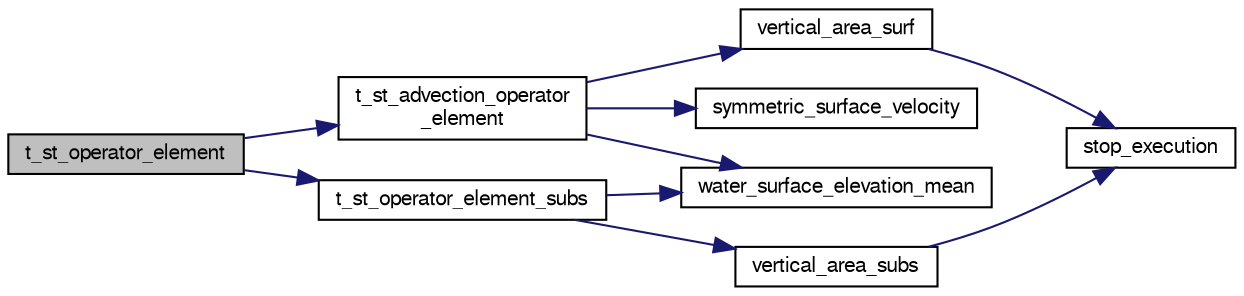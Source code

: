 digraph "t_st_operator_element"
{
  bgcolor="transparent";
  edge [fontname="FreeSans",fontsize="10",labelfontname="FreeSans",labelfontsize="10"];
  node [fontname="FreeSans",fontsize="10",shape=record];
  rankdir="LR";
  Node1 [label="t_st_operator_element",height=0.2,width=0.4,color="black", fillcolor="grey75", style="filled" fontcolor="black"];
  Node1 -> Node2 [color="midnightblue",fontsize="10",style="solid"];
  Node2 [label="t_st_advection_operator\l_element",height=0.2,width=0.4,color="black",URL="$b__v__advection_8c.html#a5aeb3dfcddcdffbfeccd32979db2cb49"];
  Node2 -> Node3 [color="midnightblue",fontsize="10",style="solid"];
  Node3 [label="water_surface_elevation_mean",height=0.2,width=0.4,color="black",URL="$b__solver_8c.html#a91803fd42436b7e4151bbd2e57be7d41"];
  Node2 -> Node4 [color="midnightblue",fontsize="10",style="solid"];
  Node4 [label="vertical_area_surf",height=0.2,width=0.4,color="black",URL="$b__volumes_8c.html#a03db2e763463748d2af87419e099363c"];
  Node4 -> Node5 [color="midnightblue",fontsize="10",style="solid"];
  Node5 [label="stop_execution",height=0.2,width=0.4,color="black",URL="$t__utilities_8h.html#aad115bd95a94025215aa780dfcf894aa"];
  Node2 -> Node6 [color="midnightblue",fontsize="10",style="solid"];
  Node6 [label="symmetric_surface_velocity",height=0.2,width=0.4,color="black",URL="$b__v__advection_8c.html#a90b462038ce0e2e224027de0a94b58d0"];
  Node1 -> Node7 [color="midnightblue",fontsize="10",style="solid"];
  Node7 [label="t_st_operator_element_subs",height=0.2,width=0.4,color="black",URL="$b__solver_8c.html#aa28812ccdb9aa194c69d311db3b6648e"];
  Node7 -> Node8 [color="midnightblue",fontsize="10",style="solid"];
  Node8 [label="vertical_area_subs",height=0.2,width=0.4,color="black",URL="$b__volumes_8c.html#aba354cc90060c9d911bd47a7c98170cf"];
  Node8 -> Node5 [color="midnightblue",fontsize="10",style="solid"];
  Node7 -> Node3 [color="midnightblue",fontsize="10",style="solid"];
}
